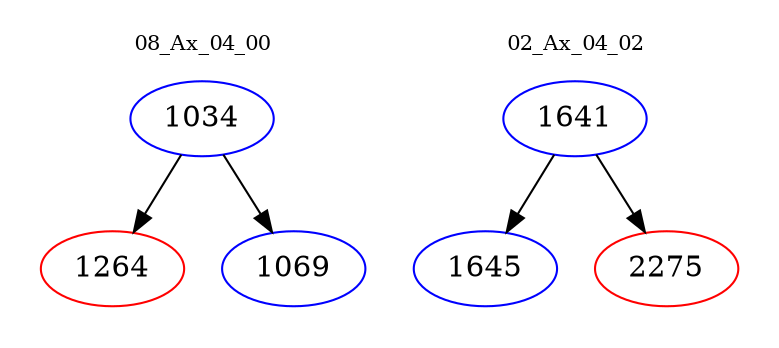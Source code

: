 digraph{
subgraph cluster_0 {
color = white
label = "08_Ax_04_00";
fontsize=10;
T0_1034 [label="1034", color="blue"]
T0_1034 -> T0_1264 [color="black"]
T0_1264 [label="1264", color="red"]
T0_1034 -> T0_1069 [color="black"]
T0_1069 [label="1069", color="blue"]
}
subgraph cluster_1 {
color = white
label = "02_Ax_04_02";
fontsize=10;
T1_1641 [label="1641", color="blue"]
T1_1641 -> T1_1645 [color="black"]
T1_1645 [label="1645", color="blue"]
T1_1641 -> T1_2275 [color="black"]
T1_2275 [label="2275", color="red"]
}
}
